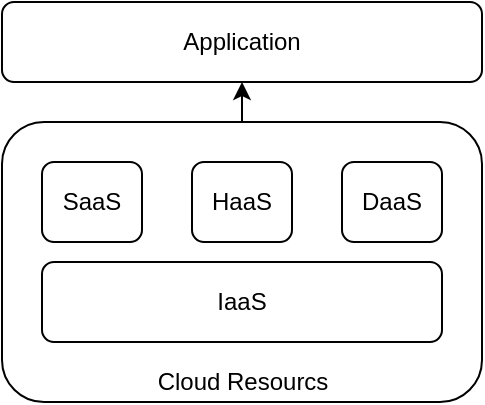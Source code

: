 <mxfile version="15.0.6" type="device"><diagram id="LyaLTXVDRSQLA8s75Syq" name="Page-1"><mxGraphModel dx="1222" dy="1085" grid="1" gridSize="10" guides="1" tooltips="1" connect="1" arrows="1" fold="1" page="1" pageScale="1" pageWidth="850" pageHeight="1100" math="0" shadow="0"><root><mxCell id="0"/><mxCell id="1" parent="0"/><mxCell id="dTe4Wid9n8llgAXaSjMC-15" style="edgeStyle=orthogonalEdgeStyle;rounded=0;orthogonalLoop=1;jettySize=auto;html=1;exitX=0.5;exitY=0;exitDx=0;exitDy=0;entryX=0.5;entryY=1;entryDx=0;entryDy=0;" parent="1" source="dTe4Wid9n8llgAXaSjMC-1" target="dTe4Wid9n8llgAXaSjMC-2" edge="1"><mxGeometry relative="1" as="geometry"/></mxCell><mxCell id="dTe4Wid9n8llgAXaSjMC-1" value="" style="rounded=1;whiteSpace=wrap;html=1;fillColor=none;" parent="1" vertex="1"><mxGeometry x="380" y="440" width="240" height="140" as="geometry"/></mxCell><mxCell id="dTe4Wid9n8llgAXaSjMC-2" value="Application" style="rounded=1;whiteSpace=wrap;html=1;fillColor=none;" parent="1" vertex="1"><mxGeometry x="380" y="380" width="240" height="40" as="geometry"/></mxCell><mxCell id="dTe4Wid9n8llgAXaSjMC-5" value="IaaS" style="rounded=1;whiteSpace=wrap;html=1;fillColor=none;" parent="1" vertex="1"><mxGeometry x="400" y="510" width="200" height="40" as="geometry"/></mxCell><mxCell id="dTe4Wid9n8llgAXaSjMC-6" value="SaaS" style="rounded=1;whiteSpace=wrap;html=1;fillColor=none;" parent="1" vertex="1"><mxGeometry x="400" y="460" width="50" height="40" as="geometry"/></mxCell><mxCell id="dTe4Wid9n8llgAXaSjMC-7" value="HaaS" style="rounded=1;whiteSpace=wrap;html=1;fillColor=none;" parent="1" vertex="1"><mxGeometry x="475" y="460" width="50" height="40" as="geometry"/></mxCell><mxCell id="dTe4Wid9n8llgAXaSjMC-8" value="DaaS" style="rounded=1;whiteSpace=wrap;html=1;fillColor=none;" parent="1" vertex="1"><mxGeometry x="550" y="460" width="50" height="40" as="geometry"/></mxCell><mxCell id="G5qB1f6uByzvSQ8nMavL-1" value="Cloud Resourcs" style="text;html=1;align=center;verticalAlign=middle;resizable=0;points=[];autosize=1;strokeColor=none;fillColor=none;" vertex="1" parent="1"><mxGeometry x="450" y="560" width="100" height="20" as="geometry"/></mxCell></root></mxGraphModel></diagram></mxfile>